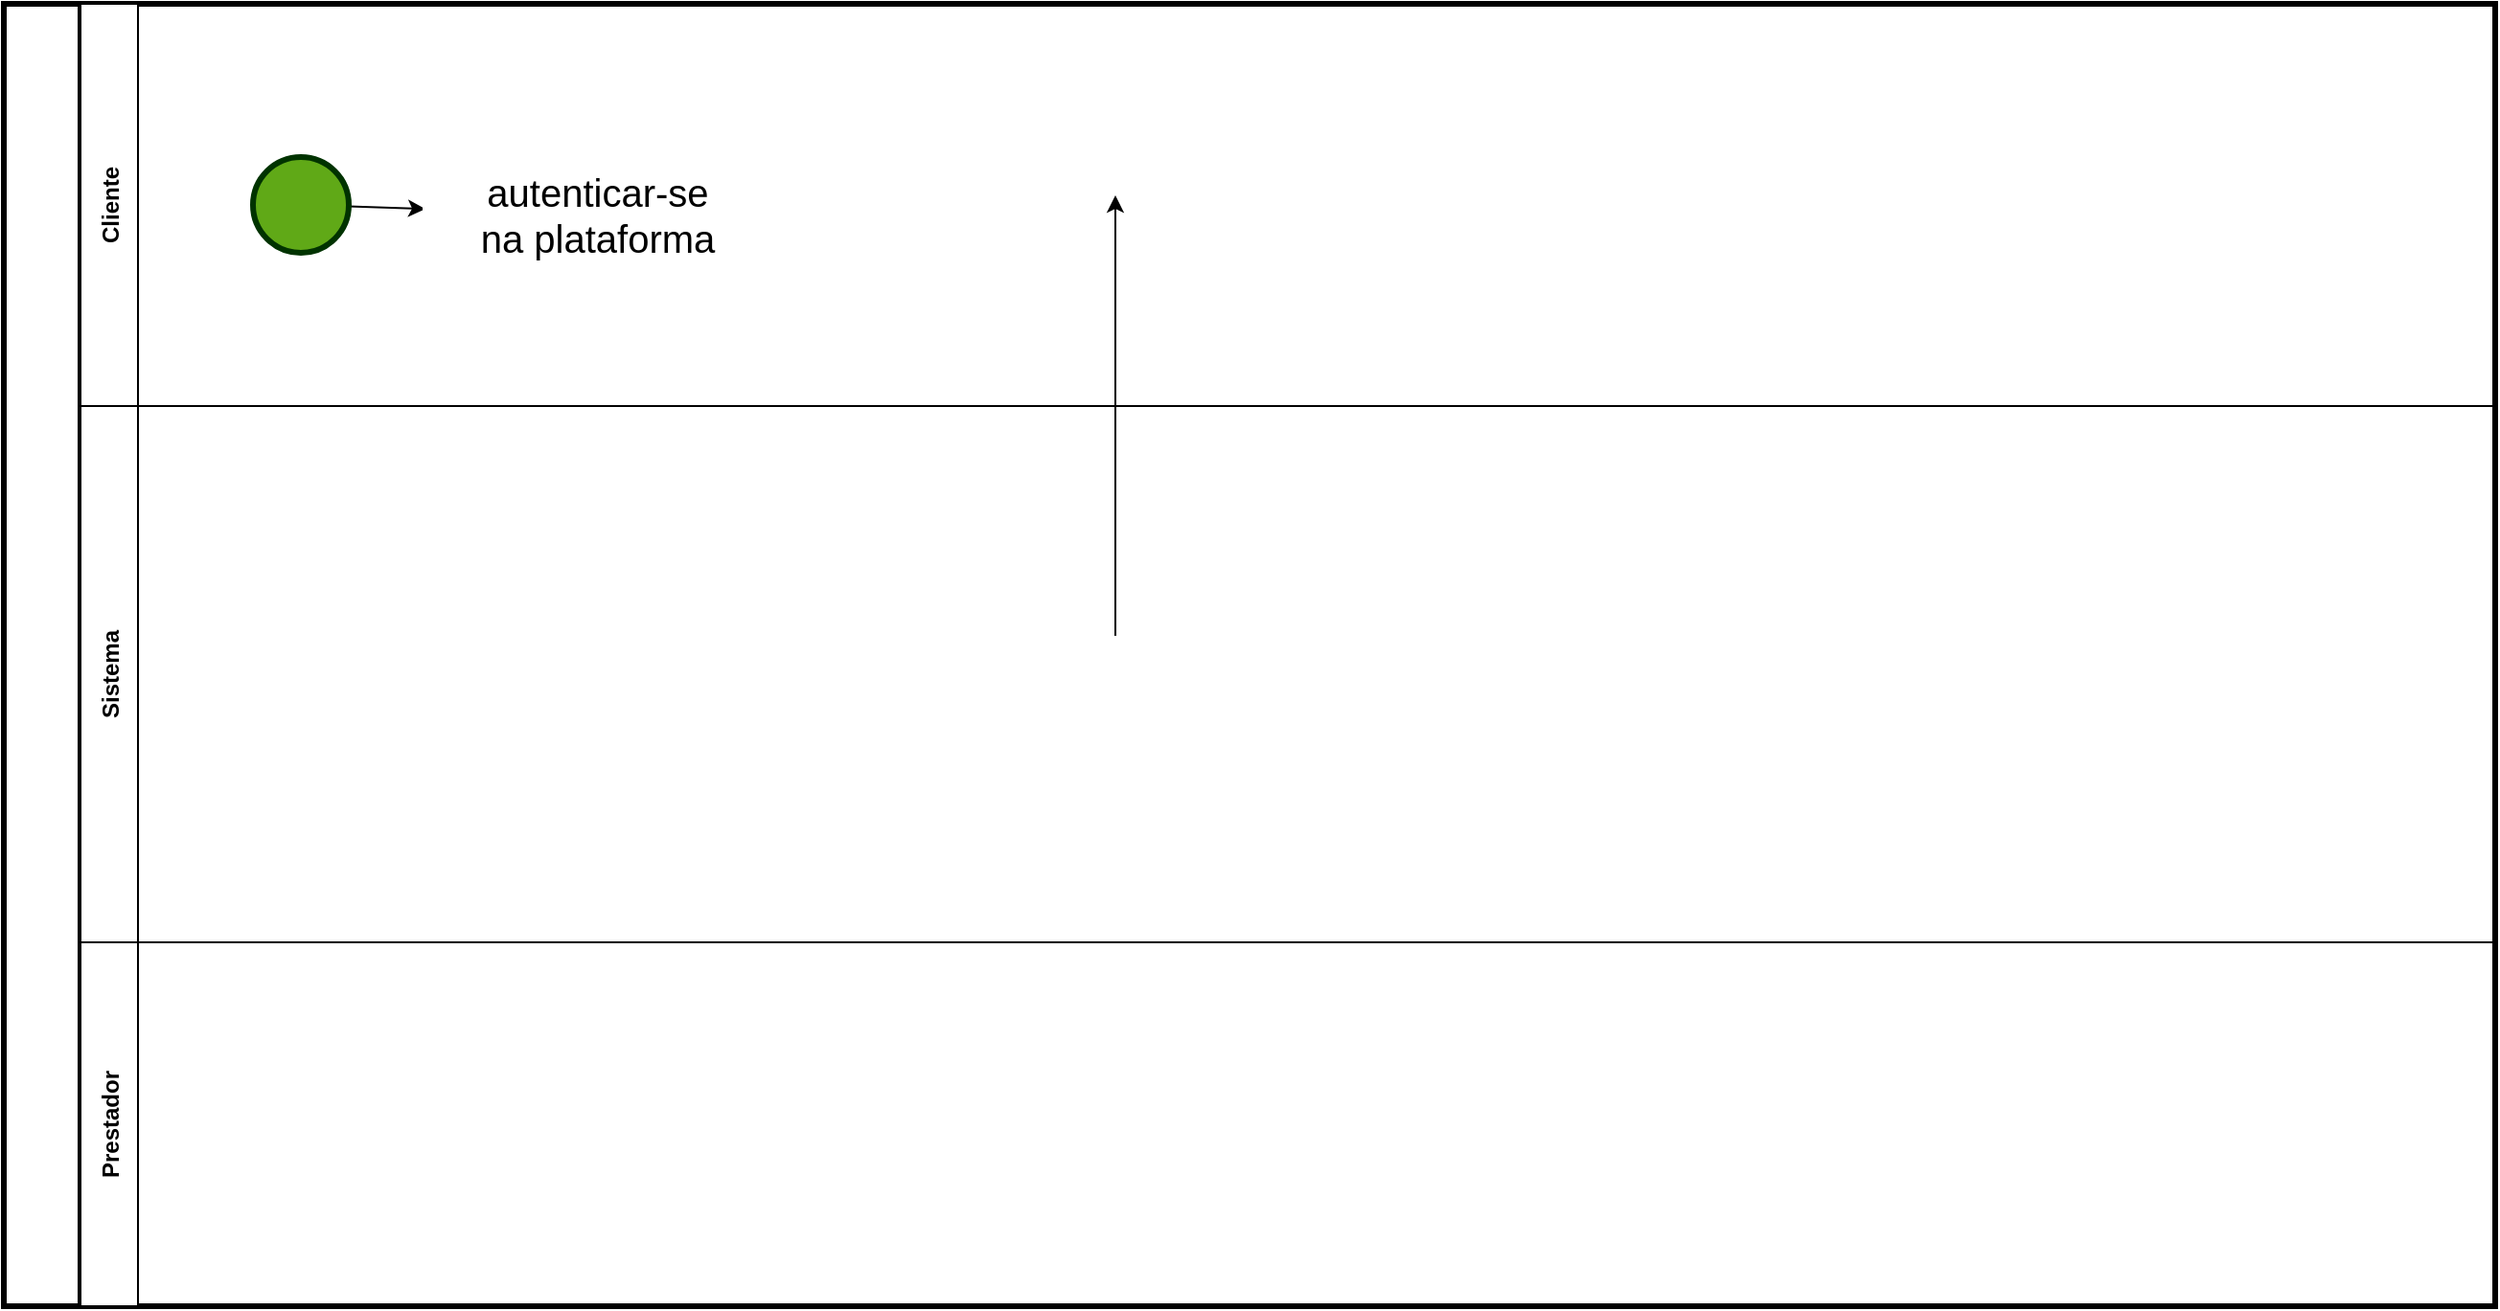 <mxfile>
    <diagram id="FcgTmZsHKgltt1MdJYTw" name="Page-1">
        <mxGraphModel dx="1114" dy="911" grid="1" gridSize="10" guides="1" tooltips="1" connect="1" arrows="1" fold="1" page="0" pageScale="1" pageWidth="827" pageHeight="1169" math="0" shadow="0">
            <root>
                <mxCell id="0"/>
                <mxCell id="1" parent="0"/>
                <mxCell id="2" value="" style="swimlane;childLayout=stackLayout;resizeParent=1;resizeParentMax=0;horizontal=0;startSize=40;horizontalStack=0;fontSize=13;strokeWidth=3;" parent="1" vertex="1">
                    <mxGeometry x="80" y="120" width="1300" height="680" as="geometry">
                        <mxRectangle x="140" y="120" width="30" height="50" as="alternateBounds"/>
                    </mxGeometry>
                </mxCell>
                <mxCell id="3" value="Cliente" style="swimlane;startSize=30;horizontal=0;" parent="2" vertex="1">
                    <mxGeometry x="40" width="1260" height="210" as="geometry"/>
                </mxCell>
                <mxCell id="11" value="" style="edgeStyle=none;html=1;" edge="1" parent="3" source="8" target="10">
                    <mxGeometry relative="1" as="geometry"/>
                </mxCell>
                <mxCell id="8" value="" style="ellipse;whiteSpace=wrap;html=1;fontSize=13;strokeWidth=3;fillColor=#60a917;fontColor=#ffffff;strokeColor=#003300;" parent="3" vertex="1">
                    <mxGeometry x="90" y="80" width="50" height="50" as="geometry"/>
                </mxCell>
                <mxCell id="10" value="autenticar-se&lt;br&gt;na plataforma" style="whiteSpace=wrap;html=1;fontSize=20;strokeColor=#FFFFFF;strokeWidth=3;" vertex="1" parent="3">
                    <mxGeometry x="180" y="80.0" width="180" height="60" as="geometry"/>
                </mxCell>
                <mxCell id="4" value="Sistema" style="swimlane;startSize=30;horizontal=0;" parent="2" vertex="1">
                    <mxGeometry x="40" y="210" width="1260" height="280" as="geometry"/>
                </mxCell>
                <mxCell id="5" value="Prestador" style="swimlane;startSize=30;horizontal=0;" parent="2" vertex="1">
                    <mxGeometry x="40" y="490" width="1260" height="190" as="geometry"/>
                </mxCell>
                <mxCell id="q8630EqK6GQMRe83cNQJ-13" style="edgeStyle=none;html=1;exitX=0.5;exitY=0;exitDx=0;exitDy=0;" edge="1" parent="1">
                    <mxGeometry relative="1" as="geometry">
                        <mxPoint x="660" y="220" as="targetPoint"/>
                        <mxPoint x="660.0" y="450.0" as="sourcePoint"/>
                    </mxGeometry>
                </mxCell>
            </root>
        </mxGraphModel>
    </diagram>
    <diagram id="-vOBDNSAgcDx9Uu4DVyQ" name="BPMN as is">
        <mxGraphModel dx="724" dy="992" grid="1" gridSize="10" guides="1" tooltips="1" connect="1" arrows="1" fold="1" page="0" pageScale="1" pageWidth="827" pageHeight="1169" math="0" shadow="1">
            <root>
                <mxCell id="k4ERf0mPYfr9nw226OpM-0"/>
                <mxCell id="k4ERf0mPYfr9nw226OpM-1" parent="k4ERf0mPYfr9nw226OpM-0"/>
                <mxCell id="E6LEEl8h78n84_nz22sx-0" value="As is" style="swimlane;childLayout=stackLayout;resizeParent=1;resizeParentMax=0;horizontal=0;startSize=40;horizontalStack=0;fontSize=20;strokeWidth=3;" parent="k4ERf0mPYfr9nw226OpM-1" vertex="1">
                    <mxGeometry x="130" y="-10" width="1420" height="630" as="geometry">
                        <mxRectangle x="140" y="120" width="30" height="50" as="alternateBounds"/>
                    </mxGeometry>
                </mxCell>
                <mxCell id="E6LEEl8h78n84_nz22sx-1" value="Cliente" style="swimlane;startSize=30;horizontal=0;fontSize=17;" parent="E6LEEl8h78n84_nz22sx-0" vertex="1">
                    <mxGeometry x="40" width="1380" height="340" as="geometry"/>
                </mxCell>
                <mxCell id="7rgVfsqE3Kh3zxF61I66-3" value="" style="edgeStyle=none;html=1;fontSize=20;" parent="E6LEEl8h78n84_nz22sx-1" source="7rgVfsqE3Kh3zxF61I66-0" target="7rgVfsqE3Kh3zxF61I66-2" edge="1">
                    <mxGeometry relative="1" as="geometry"/>
                </mxCell>
                <mxCell id="7rgVfsqE3Kh3zxF61I66-0" value="" style="ellipse;whiteSpace=wrap;html=1;fontSize=13;strokeWidth=3;fillColor=#60a917;fontColor=#ffffff;strokeColor=#003300;" parent="E6LEEl8h78n84_nz22sx-1" vertex="1">
                    <mxGeometry x="80" y="70" width="50" height="50" as="geometry"/>
                </mxCell>
                <mxCell id="7rgVfsqE3Kh3zxF61I66-35" value="" style="edgeStyle=none;html=1;fontSize=20;" parent="E6LEEl8h78n84_nz22sx-1" source="7rgVfsqE3Kh3zxF61I66-2" target="7rgVfsqE3Kh3zxF61I66-34" edge="1">
                    <mxGeometry relative="1" as="geometry"/>
                </mxCell>
                <mxCell id="7rgVfsqE3Kh3zxF61I66-2" value="Procurar&amp;nbsp;&lt;br&gt;Serviço estetico" style="whiteSpace=wrap;html=1;fontSize=20;strokeColor=#FFFFFF;strokeWidth=3;" parent="E6LEEl8h78n84_nz22sx-1" vertex="1">
                    <mxGeometry x="210" y="65" width="180" height="60" as="geometry"/>
                </mxCell>
                <mxCell id="7rgVfsqE3Kh3zxF61I66-4" value="Solicitar&amp;nbsp;&lt;br&gt;Serviço estetico" style="whiteSpace=wrap;html=1;fontSize=20;strokeColor=#FFFFFF;strokeWidth=3;" parent="E6LEEl8h78n84_nz22sx-1" vertex="1">
                    <mxGeometry x="470" y="180" width="180" height="60" as="geometry"/>
                </mxCell>
                <mxCell id="7rgVfsqE3Kh3zxF61I66-24" value="comparecer&amp;nbsp;&lt;br&gt;no horario&lt;br&gt;marcado" style="whiteSpace=wrap;html=1;fontSize=20;strokeColor=#FFFFFF;rounded=0;strokeWidth=3;" parent="E6LEEl8h78n84_nz22sx-1" vertex="1">
                    <mxGeometry x="860" y="210" width="140" height="80" as="geometry"/>
                </mxCell>
                <mxCell id="7rgVfsqE3Kh3zxF61I66-32" value="" style="edgeStyle=none;html=1;fontSize=20;" parent="E6LEEl8h78n84_nz22sx-1" source="7rgVfsqE3Kh3zxF61I66-28" target="7rgVfsqE3Kh3zxF61I66-30" edge="1">
                    <mxGeometry relative="1" as="geometry"/>
                </mxCell>
                <mxCell id="7rgVfsqE3Kh3zxF61I66-28" value="Realizar pagamento" style="whiteSpace=wrap;html=1;fontSize=20;strokeColor=#FFFFFF;rounded=0;strokeWidth=3;" parent="E6LEEl8h78n84_nz22sx-1" vertex="1">
                    <mxGeometry x="1220" y="190" width="140" height="80" as="geometry"/>
                </mxCell>
                <mxCell id="7rgVfsqE3Kh3zxF61I66-30" value="" style="ellipse;whiteSpace=wrap;html=1;fontSize=13;strokeWidth=3;fillColor=#e51400;fontColor=#ffffff;strokeColor=#000000;" parent="E6LEEl8h78n84_nz22sx-1" vertex="1">
                    <mxGeometry x="1265" y="60" width="50" height="50" as="geometry"/>
                </mxCell>
                <mxCell id="7rgVfsqE3Kh3zxF61I66-36" value="" style="edgeStyle=none;html=1;fontSize=20;" parent="E6LEEl8h78n84_nz22sx-1" source="7rgVfsqE3Kh3zxF61I66-34" target="7rgVfsqE3Kh3zxF61I66-4" edge="1">
                    <mxGeometry relative="1" as="geometry"/>
                </mxCell>
                <mxCell id="7rgVfsqE3Kh3zxF61I66-34" value="Escolher horario" style="whiteSpace=wrap;html=1;fontSize=20;strokeColor=#FFFFFF;strokeWidth=3;" parent="E6LEEl8h78n84_nz22sx-1" vertex="1">
                    <mxGeometry x="210" y="180" width="180" height="60" as="geometry"/>
                </mxCell>
                <mxCell id="7rgVfsqE3Kh3zxF61I66-40" style="edgeStyle=none;html=1;exitX=0;exitY=0.5;exitDx=0;exitDy=0;entryX=1;entryY=0.5;entryDx=0;entryDy=0;fontSize=20;" parent="E6LEEl8h78n84_nz22sx-1" source="7rgVfsqE3Kh3zxF61I66-39" target="7rgVfsqE3Kh3zxF61I66-2" edge="1">
                    <mxGeometry relative="1" as="geometry"/>
                </mxCell>
                <mxCell id="7rgVfsqE3Kh3zxF61I66-39" value="A" style="ellipse;whiteSpace=wrap;html=1;aspect=fixed;fontSize=20;strokeColor=#000000;strokeWidth=3;" parent="E6LEEl8h78n84_nz22sx-1" vertex="1">
                    <mxGeometry x="550" y="55.004" width="80" height="80" as="geometry"/>
                </mxCell>
                <mxCell id="E6LEEl8h78n84_nz22sx-4" value="Prestador" style="swimlane;startSize=30;horizontal=0;fontSize=17;" parent="E6LEEl8h78n84_nz22sx-0" vertex="1">
                    <mxGeometry x="40" y="340" width="1380" height="290" as="geometry"/>
                </mxCell>
                <mxCell id="7rgVfsqE3Kh3zxF61I66-22" style="edgeStyle=none;html=1;exitX=1;exitY=0.5;exitDx=0;exitDy=0;entryX=0.5;entryY=0;entryDx=0;entryDy=0;fontSize=20;" parent="E6LEEl8h78n84_nz22sx-4" source="7rgVfsqE3Kh3zxF61I66-12" target="7rgVfsqE3Kh3zxF61I66-17" edge="1">
                    <mxGeometry relative="1" as="geometry">
                        <Array as="points">
                            <mxPoint x="630" y="50"/>
                        </Array>
                    </mxGeometry>
                </mxCell>
                <mxCell id="7rgVfsqE3Kh3zxF61I66-12" value="Verificar agenda" style="whiteSpace=wrap;html=1;fontSize=20;strokeColor=#FFFFFF;strokeWidth=3;" parent="E6LEEl8h78n84_nz22sx-4" vertex="1">
                    <mxGeometry x="430" y="20" width="180" height="60" as="geometry"/>
                </mxCell>
                <mxCell id="7rgVfsqE3Kh3zxF61I66-17" value="x" style="rhombus;whiteSpace=wrap;html=1;fontSize=20;strokeColor=#FFFFFF;strokeWidth=3;" parent="E6LEEl8h78n84_nz22sx-4" vertex="1">
                    <mxGeometry x="590.0" y="120.0" width="80" height="80" as="geometry"/>
                </mxCell>
                <mxCell id="7rgVfsqE3Kh3zxF61I66-18" value="agenda cheia" style="text;html=1;align=center;verticalAlign=middle;resizable=0;points=[];autosize=1;strokeColor=none;fillColor=none;fontSize=20;" parent="E6LEEl8h78n84_nz22sx-4" vertex="1">
                    <mxGeometry x="440.0" y="110.0" width="140" height="30" as="geometry"/>
                </mxCell>
                <mxCell id="7rgVfsqE3Kh3zxF61I66-19" value="agenda livre" style="text;html=1;align=center;verticalAlign=middle;resizable=0;points=[];autosize=1;strokeColor=none;fillColor=none;fontSize=20;" parent="E6LEEl8h78n84_nz22sx-4" vertex="1">
                    <mxGeometry x="690.0" y="110.0" width="120" height="30" as="geometry"/>
                </mxCell>
                <mxCell id="7rgVfsqE3Kh3zxF61I66-23" value="Marcar horario" style="rounded=0;whiteSpace=wrap;html=1;fontSize=20;strokeColor=#FFFFFF;strokeWidth=3;" parent="E6LEEl8h78n84_nz22sx-4" vertex="1">
                    <mxGeometry x="870" y="130" width="120" height="60" as="geometry"/>
                </mxCell>
                <mxCell id="7rgVfsqE3Kh3zxF61I66-21" style="edgeStyle=none;html=1;exitX=1;exitY=0.5;exitDx=0;exitDy=0;fontSize=20;entryX=0;entryY=0.5;entryDx=0;entryDy=0;" parent="E6LEEl8h78n84_nz22sx-4" source="7rgVfsqE3Kh3zxF61I66-17" target="7rgVfsqE3Kh3zxF61I66-23" edge="1">
                    <mxGeometry relative="1" as="geometry">
                        <mxPoint x="850" y="160" as="targetPoint"/>
                        <mxPoint x="600.0" y="170.0" as="sourcePoint"/>
                    </mxGeometry>
                </mxCell>
                <mxCell id="7rgVfsqE3Kh3zxF61I66-26" value="executar o&amp;nbsp;&lt;br&gt;serviço" style="whiteSpace=wrap;html=1;fontSize=20;strokeColor=#FFFFFF;rounded=0;strokeWidth=3;" parent="E6LEEl8h78n84_nz22sx-4" vertex="1">
                    <mxGeometry x="1070" y="120" width="140" height="80" as="geometry"/>
                </mxCell>
                <mxCell id="7rgVfsqE3Kh3zxF61I66-38" value="A" style="ellipse;whiteSpace=wrap;html=1;aspect=fixed;fontSize=20;strokeColor=#000000;strokeWidth=3;" parent="E6LEEl8h78n84_nz22sx-4" vertex="1">
                    <mxGeometry x="240" y="120.004" width="80" height="80" as="geometry"/>
                </mxCell>
                <mxCell id="7rgVfsqE3Kh3zxF61I66-20" style="edgeStyle=none;html=1;exitX=0;exitY=0.5;exitDx=0;exitDy=0;fontSize=20;" parent="E6LEEl8h78n84_nz22sx-4" source="7rgVfsqE3Kh3zxF61I66-17" target="7rgVfsqE3Kh3zxF61I66-38" edge="1">
                    <mxGeometry relative="1" as="geometry">
                        <mxPoint x="410" y="159.714" as="targetPoint"/>
                    </mxGeometry>
                </mxCell>
                <mxCell id="7rgVfsqE3Kh3zxF61I66-25" value="" style="edgeStyle=none;html=1;fontSize=20;" parent="E6LEEl8h78n84_nz22sx-0" source="7rgVfsqE3Kh3zxF61I66-23" target="7rgVfsqE3Kh3zxF61I66-24" edge="1">
                    <mxGeometry relative="1" as="geometry"/>
                </mxCell>
                <mxCell id="7rgVfsqE3Kh3zxF61I66-27" value="" style="edgeStyle=none;html=1;fontSize=20;" parent="E6LEEl8h78n84_nz22sx-0" source="7rgVfsqE3Kh3zxF61I66-24" target="7rgVfsqE3Kh3zxF61I66-26" edge="1">
                    <mxGeometry relative="1" as="geometry">
                        <Array as="points">
                            <mxPoint x="1180" y="250"/>
                        </Array>
                    </mxGeometry>
                </mxCell>
                <mxCell id="7rgVfsqE3Kh3zxF61I66-29" value="" style="edgeStyle=none;html=1;fontSize=20;" parent="E6LEEl8h78n84_nz22sx-0" source="7rgVfsqE3Kh3zxF61I66-26" target="7rgVfsqE3Kh3zxF61I66-28" edge="1">
                    <mxGeometry relative="1" as="geometry">
                        <Array as="points">
                            <mxPoint x="1330" y="500"/>
                        </Array>
                    </mxGeometry>
                </mxCell>
                <mxCell id="7rgVfsqE3Kh3zxF61I66-37" style="edgeStyle=none;html=1;exitX=0.5;exitY=1;exitDx=0;exitDy=0;entryX=0.5;entryY=0;entryDx=0;entryDy=0;fontSize=20;" parent="E6LEEl8h78n84_nz22sx-0" source="7rgVfsqE3Kh3zxF61I66-4" target="7rgVfsqE3Kh3zxF61I66-12" edge="1">
                    <mxGeometry relative="1" as="geometry">
                        <Array as="points">
                            <mxPoint x="600" y="310"/>
                            <mxPoint x="560" y="310"/>
                        </Array>
                    </mxGeometry>
                </mxCell>
            </root>
        </mxGraphModel>
    </diagram>
</mxfile>